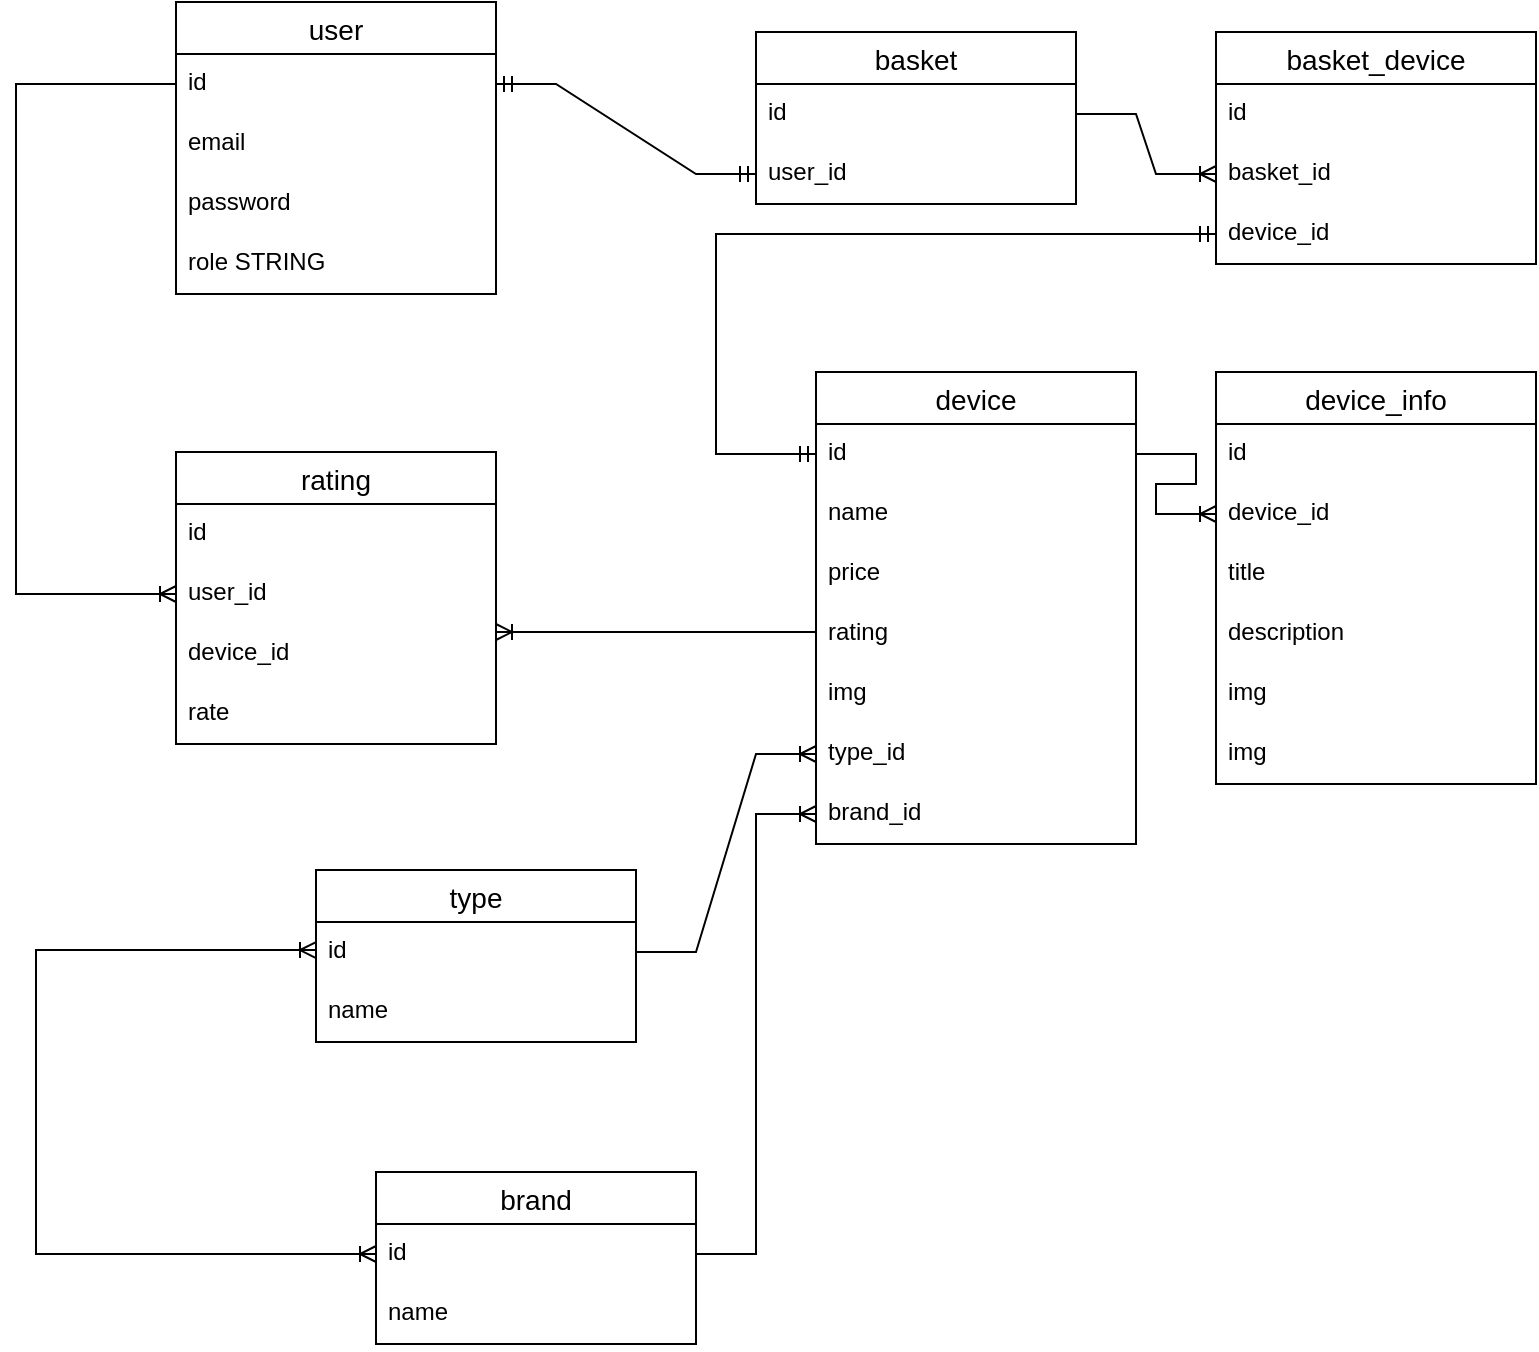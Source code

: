 <mxfile version="21.1.7" type="github">
  <diagram name="Страница 1" id="XumWR5IVBEMeOW0FbxbN">
    <mxGraphModel dx="1434" dy="754" grid="1" gridSize="10" guides="1" tooltips="1" connect="1" arrows="1" fold="1" page="1" pageScale="1" pageWidth="827" pageHeight="1169" math="0" shadow="0">
      <root>
        <mxCell id="0" />
        <mxCell id="1" parent="0" />
        <mxCell id="loWl8rOs_-9zTzIXQ7QG-1" value="user" style="swimlane;fontStyle=0;childLayout=stackLayout;horizontal=1;startSize=26;horizontalStack=0;resizeParent=1;resizeParentMax=0;resizeLast=0;collapsible=1;marginBottom=0;align=center;fontSize=14;" parent="1" vertex="1">
          <mxGeometry x="120" y="35" width="160" height="146" as="geometry" />
        </mxCell>
        <mxCell id="loWl8rOs_-9zTzIXQ7QG-2" value="id" style="text;strokeColor=none;fillColor=none;spacingLeft=4;spacingRight=4;overflow=hidden;rotatable=0;points=[[0,0.5],[1,0.5]];portConstraint=eastwest;fontSize=12;whiteSpace=wrap;html=1;" parent="loWl8rOs_-9zTzIXQ7QG-1" vertex="1">
          <mxGeometry y="26" width="160" height="30" as="geometry" />
        </mxCell>
        <mxCell id="loWl8rOs_-9zTzIXQ7QG-3" value="email" style="text;strokeColor=none;fillColor=none;spacingLeft=4;spacingRight=4;overflow=hidden;rotatable=0;points=[[0,0.5],[1,0.5]];portConstraint=eastwest;fontSize=12;whiteSpace=wrap;html=1;" parent="loWl8rOs_-9zTzIXQ7QG-1" vertex="1">
          <mxGeometry y="56" width="160" height="30" as="geometry" />
        </mxCell>
        <mxCell id="loWl8rOs_-9zTzIXQ7QG-4" value="password" style="text;strokeColor=none;fillColor=none;spacingLeft=4;spacingRight=4;overflow=hidden;rotatable=0;points=[[0,0.5],[1,0.5]];portConstraint=eastwest;fontSize=12;whiteSpace=wrap;html=1;" parent="loWl8rOs_-9zTzIXQ7QG-1" vertex="1">
          <mxGeometry y="86" width="160" height="30" as="geometry" />
        </mxCell>
        <mxCell id="loWl8rOs_-9zTzIXQ7QG-5" value="role STRING" style="text;strokeColor=none;fillColor=none;spacingLeft=4;spacingRight=4;overflow=hidden;rotatable=0;points=[[0,0.5],[1,0.5]];portConstraint=eastwest;fontSize=12;whiteSpace=wrap;html=1;" parent="loWl8rOs_-9zTzIXQ7QG-1" vertex="1">
          <mxGeometry y="116" width="160" height="30" as="geometry" />
        </mxCell>
        <mxCell id="loWl8rOs_-9zTzIXQ7QG-6" value="basket" style="swimlane;fontStyle=0;childLayout=stackLayout;horizontal=1;startSize=26;horizontalStack=0;resizeParent=1;resizeParentMax=0;resizeLast=0;collapsible=1;marginBottom=0;align=center;fontSize=14;" parent="1" vertex="1">
          <mxGeometry x="410" y="50" width="160" height="86" as="geometry" />
        </mxCell>
        <mxCell id="loWl8rOs_-9zTzIXQ7QG-7" value="id" style="text;strokeColor=none;fillColor=none;spacingLeft=4;spacingRight=4;overflow=hidden;rotatable=0;points=[[0,0.5],[1,0.5]];portConstraint=eastwest;fontSize=12;whiteSpace=wrap;html=1;" parent="loWl8rOs_-9zTzIXQ7QG-6" vertex="1">
          <mxGeometry y="26" width="160" height="30" as="geometry" />
        </mxCell>
        <mxCell id="loWl8rOs_-9zTzIXQ7QG-8" value="user_id" style="text;strokeColor=none;fillColor=none;spacingLeft=4;spacingRight=4;overflow=hidden;rotatable=0;points=[[0,0.5],[1,0.5]];portConstraint=eastwest;fontSize=12;whiteSpace=wrap;html=1;" parent="loWl8rOs_-9zTzIXQ7QG-6" vertex="1">
          <mxGeometry y="56" width="160" height="30" as="geometry" />
        </mxCell>
        <mxCell id="loWl8rOs_-9zTzIXQ7QG-11" value="" style="edgeStyle=entityRelationEdgeStyle;fontSize=12;html=1;endArrow=ERmandOne;startArrow=ERmandOne;rounded=0;entryX=0;entryY=0.5;entryDx=0;entryDy=0;" parent="1" source="loWl8rOs_-9zTzIXQ7QG-2" target="loWl8rOs_-9zTzIXQ7QG-8" edge="1">
          <mxGeometry width="100" height="100" relative="1" as="geometry">
            <mxPoint x="120" y="510" as="sourcePoint" />
            <mxPoint x="220" y="410" as="targetPoint" />
          </mxGeometry>
        </mxCell>
        <mxCell id="loWl8rOs_-9zTzIXQ7QG-12" value="device" style="swimlane;fontStyle=0;childLayout=stackLayout;horizontal=1;startSize=26;horizontalStack=0;resizeParent=1;resizeParentMax=0;resizeLast=0;collapsible=1;marginBottom=0;align=center;fontSize=14;" parent="1" vertex="1">
          <mxGeometry x="440" y="220" width="160" height="236" as="geometry" />
        </mxCell>
        <mxCell id="loWl8rOs_-9zTzIXQ7QG-13" value="id" style="text;strokeColor=none;fillColor=none;spacingLeft=4;spacingRight=4;overflow=hidden;rotatable=0;points=[[0,0.5],[1,0.5]];portConstraint=eastwest;fontSize=12;whiteSpace=wrap;html=1;" parent="loWl8rOs_-9zTzIXQ7QG-12" vertex="1">
          <mxGeometry y="26" width="160" height="30" as="geometry" />
        </mxCell>
        <mxCell id="loWl8rOs_-9zTzIXQ7QG-14" value="name" style="text;strokeColor=none;fillColor=none;spacingLeft=4;spacingRight=4;overflow=hidden;rotatable=0;points=[[0,0.5],[1,0.5]];portConstraint=eastwest;fontSize=12;whiteSpace=wrap;html=1;" parent="loWl8rOs_-9zTzIXQ7QG-12" vertex="1">
          <mxGeometry y="56" width="160" height="30" as="geometry" />
        </mxCell>
        <mxCell id="loWl8rOs_-9zTzIXQ7QG-15" value="price" style="text;strokeColor=none;fillColor=none;spacingLeft=4;spacingRight=4;overflow=hidden;rotatable=0;points=[[0,0.5],[1,0.5]];portConstraint=eastwest;fontSize=12;whiteSpace=wrap;html=1;" parent="loWl8rOs_-9zTzIXQ7QG-12" vertex="1">
          <mxGeometry y="86" width="160" height="30" as="geometry" />
        </mxCell>
        <mxCell id="loWl8rOs_-9zTzIXQ7QG-17" value="&lt;div&gt;rating&lt;/div&gt;" style="text;strokeColor=none;fillColor=none;spacingLeft=4;spacingRight=4;overflow=hidden;rotatable=0;points=[[0,0.5],[1,0.5]];portConstraint=eastwest;fontSize=12;whiteSpace=wrap;html=1;" parent="loWl8rOs_-9zTzIXQ7QG-12" vertex="1">
          <mxGeometry y="116" width="160" height="30" as="geometry" />
        </mxCell>
        <mxCell id="loWl8rOs_-9zTzIXQ7QG-18" value="img" style="text;strokeColor=none;fillColor=none;spacingLeft=4;spacingRight=4;overflow=hidden;rotatable=0;points=[[0,0.5],[1,0.5]];portConstraint=eastwest;fontSize=12;whiteSpace=wrap;html=1;" parent="loWl8rOs_-9zTzIXQ7QG-12" vertex="1">
          <mxGeometry y="146" width="160" height="30" as="geometry" />
        </mxCell>
        <mxCell id="loWl8rOs_-9zTzIXQ7QG-27" value="type_id" style="text;strokeColor=none;fillColor=none;spacingLeft=4;spacingRight=4;overflow=hidden;rotatable=0;points=[[0,0.5],[1,0.5]];portConstraint=eastwest;fontSize=12;whiteSpace=wrap;html=1;" parent="loWl8rOs_-9zTzIXQ7QG-12" vertex="1">
          <mxGeometry y="176" width="160" height="30" as="geometry" />
        </mxCell>
        <mxCell id="loWl8rOs_-9zTzIXQ7QG-16" value="brand_id" style="text;strokeColor=none;fillColor=none;spacingLeft=4;spacingRight=4;overflow=hidden;rotatable=0;points=[[0,0.5],[1,0.5]];portConstraint=eastwest;fontSize=12;whiteSpace=wrap;html=1;" parent="loWl8rOs_-9zTzIXQ7QG-12" vertex="1">
          <mxGeometry y="206" width="160" height="30" as="geometry" />
        </mxCell>
        <mxCell id="loWl8rOs_-9zTzIXQ7QG-19" value="device_info" style="swimlane;fontStyle=0;childLayout=stackLayout;horizontal=1;startSize=26;horizontalStack=0;resizeParent=1;resizeParentMax=0;resizeLast=0;collapsible=1;marginBottom=0;align=center;fontSize=14;" parent="1" vertex="1">
          <mxGeometry x="640" y="220" width="160" height="206" as="geometry" />
        </mxCell>
        <mxCell id="loWl8rOs_-9zTzIXQ7QG-20" value="id" style="text;strokeColor=none;fillColor=none;spacingLeft=4;spacingRight=4;overflow=hidden;rotatable=0;points=[[0,0.5],[1,0.5]];portConstraint=eastwest;fontSize=12;whiteSpace=wrap;html=1;" parent="loWl8rOs_-9zTzIXQ7QG-19" vertex="1">
          <mxGeometry y="26" width="160" height="30" as="geometry" />
        </mxCell>
        <mxCell id="loWl8rOs_-9zTzIXQ7QG-21" value="device_id" style="text;strokeColor=none;fillColor=none;spacingLeft=4;spacingRight=4;overflow=hidden;rotatable=0;points=[[0,0.5],[1,0.5]];portConstraint=eastwest;fontSize=12;whiteSpace=wrap;html=1;" parent="loWl8rOs_-9zTzIXQ7QG-19" vertex="1">
          <mxGeometry y="56" width="160" height="30" as="geometry" />
        </mxCell>
        <mxCell id="loWl8rOs_-9zTzIXQ7QG-22" value="title" style="text;strokeColor=none;fillColor=none;spacingLeft=4;spacingRight=4;overflow=hidden;rotatable=0;points=[[0,0.5],[1,0.5]];portConstraint=eastwest;fontSize=12;whiteSpace=wrap;html=1;" parent="loWl8rOs_-9zTzIXQ7QG-19" vertex="1">
          <mxGeometry y="86" width="160" height="30" as="geometry" />
        </mxCell>
        <mxCell id="loWl8rOs_-9zTzIXQ7QG-23" value="description" style="text;strokeColor=none;fillColor=none;spacingLeft=4;spacingRight=4;overflow=hidden;rotatable=0;points=[[0,0.5],[1,0.5]];portConstraint=eastwest;fontSize=12;whiteSpace=wrap;html=1;" parent="loWl8rOs_-9zTzIXQ7QG-19" vertex="1">
          <mxGeometry y="116" width="160" height="30" as="geometry" />
        </mxCell>
        <mxCell id="loWl8rOs_-9zTzIXQ7QG-24" value="img" style="text;strokeColor=none;fillColor=none;spacingLeft=4;spacingRight=4;overflow=hidden;rotatable=0;points=[[0,0.5],[1,0.5]];portConstraint=eastwest;fontSize=12;whiteSpace=wrap;html=1;" parent="loWl8rOs_-9zTzIXQ7QG-19" vertex="1">
          <mxGeometry y="146" width="160" height="30" as="geometry" />
        </mxCell>
        <mxCell id="loWl8rOs_-9zTzIXQ7QG-25" value="img" style="text;strokeColor=none;fillColor=none;spacingLeft=4;spacingRight=4;overflow=hidden;rotatable=0;points=[[0,0.5],[1,0.5]];portConstraint=eastwest;fontSize=12;whiteSpace=wrap;html=1;" parent="loWl8rOs_-9zTzIXQ7QG-19" vertex="1">
          <mxGeometry y="176" width="160" height="30" as="geometry" />
        </mxCell>
        <mxCell id="loWl8rOs_-9zTzIXQ7QG-28" value="type" style="swimlane;fontStyle=0;childLayout=stackLayout;horizontal=1;startSize=26;horizontalStack=0;resizeParent=1;resizeParentMax=0;resizeLast=0;collapsible=1;marginBottom=0;align=center;fontSize=14;" parent="1" vertex="1">
          <mxGeometry x="190" y="469" width="160" height="86" as="geometry" />
        </mxCell>
        <mxCell id="loWl8rOs_-9zTzIXQ7QG-29" value="id" style="text;strokeColor=none;fillColor=none;spacingLeft=4;spacingRight=4;overflow=hidden;rotatable=0;points=[[0,0.5],[1,0.5]];portConstraint=eastwest;fontSize=12;whiteSpace=wrap;html=1;" parent="loWl8rOs_-9zTzIXQ7QG-28" vertex="1">
          <mxGeometry y="26" width="160" height="30" as="geometry" />
        </mxCell>
        <mxCell id="loWl8rOs_-9zTzIXQ7QG-47" value="name" style="text;strokeColor=none;fillColor=none;spacingLeft=4;spacingRight=4;overflow=hidden;rotatable=0;points=[[0,0.5],[1,0.5]];portConstraint=eastwest;fontSize=12;whiteSpace=wrap;html=1;" parent="loWl8rOs_-9zTzIXQ7QG-28" vertex="1">
          <mxGeometry y="56" width="160" height="30" as="geometry" />
        </mxCell>
        <mxCell id="loWl8rOs_-9zTzIXQ7QG-32" value="brand" style="swimlane;fontStyle=0;childLayout=stackLayout;horizontal=1;startSize=26;horizontalStack=0;resizeParent=1;resizeParentMax=0;resizeLast=0;collapsible=1;marginBottom=0;align=center;fontSize=14;" parent="1" vertex="1">
          <mxGeometry x="220" y="620" width="160" height="86" as="geometry" />
        </mxCell>
        <mxCell id="loWl8rOs_-9zTzIXQ7QG-33" value="id" style="text;strokeColor=none;fillColor=none;spacingLeft=4;spacingRight=4;overflow=hidden;rotatable=0;points=[[0,0.5],[1,0.5]];portConstraint=eastwest;fontSize=12;whiteSpace=wrap;html=1;" parent="loWl8rOs_-9zTzIXQ7QG-32" vertex="1">
          <mxGeometry y="26" width="160" height="30" as="geometry" />
        </mxCell>
        <mxCell id="loWl8rOs_-9zTzIXQ7QG-34" value="name" style="text;strokeColor=none;fillColor=none;spacingLeft=4;spacingRight=4;overflow=hidden;rotatable=0;points=[[0,0.5],[1,0.5]];portConstraint=eastwest;fontSize=12;whiteSpace=wrap;html=1;" parent="loWl8rOs_-9zTzIXQ7QG-32" vertex="1">
          <mxGeometry y="56" width="160" height="30" as="geometry" />
        </mxCell>
        <mxCell id="loWl8rOs_-9zTzIXQ7QG-36" value="" style="edgeStyle=entityRelationEdgeStyle;fontSize=12;html=1;endArrow=ERoneToMany;rounded=0;exitX=1;exitY=0.5;exitDx=0;exitDy=0;entryX=0;entryY=0.5;entryDx=0;entryDy=0;" parent="1" source="loWl8rOs_-9zTzIXQ7QG-29" target="loWl8rOs_-9zTzIXQ7QG-27" edge="1">
          <mxGeometry width="100" height="100" relative="1" as="geometry">
            <mxPoint x="280" y="530" as="sourcePoint" />
            <mxPoint x="380" y="430" as="targetPoint" />
          </mxGeometry>
        </mxCell>
        <mxCell id="loWl8rOs_-9zTzIXQ7QG-37" value="" style="edgeStyle=entityRelationEdgeStyle;fontSize=12;html=1;endArrow=ERoneToMany;rounded=0;exitX=1;exitY=0.5;exitDx=0;exitDy=0;entryX=0;entryY=0.5;entryDx=0;entryDy=0;" parent="1" source="loWl8rOs_-9zTzIXQ7QG-33" target="loWl8rOs_-9zTzIXQ7QG-16" edge="1">
          <mxGeometry width="100" height="100" relative="1" as="geometry">
            <mxPoint x="200" y="720" as="sourcePoint" />
            <mxPoint x="300" y="620" as="targetPoint" />
          </mxGeometry>
        </mxCell>
        <mxCell id="loWl8rOs_-9zTzIXQ7QG-38" value="" style="edgeStyle=elbowEdgeStyle;fontSize=12;html=1;endArrow=ERoneToMany;startArrow=ERoneToMany;rounded=0;entryX=0;entryY=0.5;entryDx=0;entryDy=0;exitX=0;exitY=0.467;exitDx=0;exitDy=0;exitPerimeter=0;elbow=vertical;" parent="1" source="loWl8rOs_-9zTzIXQ7QG-29" target="loWl8rOs_-9zTzIXQ7QG-33" edge="1">
          <mxGeometry width="100" height="100" relative="1" as="geometry">
            <mxPoint x="70" y="290" as="sourcePoint" />
            <mxPoint x="130" y="630" as="targetPoint" />
            <Array as="points">
              <mxPoint x="50" y="340" />
            </Array>
          </mxGeometry>
        </mxCell>
        <mxCell id="loWl8rOs_-9zTzIXQ7QG-39" value="" style="edgeStyle=entityRelationEdgeStyle;fontSize=12;html=1;endArrow=ERoneToMany;rounded=0;entryX=0;entryY=0.5;entryDx=0;entryDy=0;exitX=1;exitY=0.5;exitDx=0;exitDy=0;" parent="1" source="loWl8rOs_-9zTzIXQ7QG-13" target="loWl8rOs_-9zTzIXQ7QG-21" edge="1">
          <mxGeometry width="100" height="100" relative="1" as="geometry">
            <mxPoint x="510" y="540" as="sourcePoint" />
            <mxPoint x="610" y="440" as="targetPoint" />
          </mxGeometry>
        </mxCell>
        <mxCell id="loWl8rOs_-9zTzIXQ7QG-41" value="basket_device" style="swimlane;fontStyle=0;childLayout=stackLayout;horizontal=1;startSize=26;horizontalStack=0;resizeParent=1;resizeParentMax=0;resizeLast=0;collapsible=1;marginBottom=0;align=center;fontSize=14;" parent="1" vertex="1">
          <mxGeometry x="640" y="50" width="160" height="116" as="geometry" />
        </mxCell>
        <mxCell id="loWl8rOs_-9zTzIXQ7QG-42" value="id" style="text;strokeColor=none;fillColor=none;spacingLeft=4;spacingRight=4;overflow=hidden;rotatable=0;points=[[0,0.5],[1,0.5]];portConstraint=eastwest;fontSize=12;whiteSpace=wrap;html=1;" parent="loWl8rOs_-9zTzIXQ7QG-41" vertex="1">
          <mxGeometry y="26" width="160" height="30" as="geometry" />
        </mxCell>
        <mxCell id="loWl8rOs_-9zTzIXQ7QG-43" value="basket_id" style="text;strokeColor=none;fillColor=none;spacingLeft=4;spacingRight=4;overflow=hidden;rotatable=0;points=[[0,0.5],[1,0.5]];portConstraint=eastwest;fontSize=12;whiteSpace=wrap;html=1;" parent="loWl8rOs_-9zTzIXQ7QG-41" vertex="1">
          <mxGeometry y="56" width="160" height="30" as="geometry" />
        </mxCell>
        <mxCell id="loWl8rOs_-9zTzIXQ7QG-44" value="device_id" style="text;strokeColor=none;fillColor=none;spacingLeft=4;spacingRight=4;overflow=hidden;rotatable=0;points=[[0,0.5],[1,0.5]];portConstraint=eastwest;fontSize=12;whiteSpace=wrap;html=1;" parent="loWl8rOs_-9zTzIXQ7QG-41" vertex="1">
          <mxGeometry y="86" width="160" height="30" as="geometry" />
        </mxCell>
        <mxCell id="loWl8rOs_-9zTzIXQ7QG-45" value="" style="edgeStyle=entityRelationEdgeStyle;fontSize=12;html=1;endArrow=ERoneToMany;rounded=0;entryX=0;entryY=0.5;entryDx=0;entryDy=0;" parent="1" source="loWl8rOs_-9zTzIXQ7QG-7" target="loWl8rOs_-9zTzIXQ7QG-43" edge="1">
          <mxGeometry width="100" height="100" relative="1" as="geometry">
            <mxPoint x="230" y="380" as="sourcePoint" />
            <mxPoint x="330" y="280" as="targetPoint" />
          </mxGeometry>
        </mxCell>
        <mxCell id="loWl8rOs_-9zTzIXQ7QG-46" value="" style="edgeStyle=elbowEdgeStyle;fontSize=12;html=1;endArrow=ERmandOne;startArrow=ERmandOne;rounded=0;entryX=0;entryY=0.5;entryDx=0;entryDy=0;exitX=0;exitY=0.5;exitDx=0;exitDy=0;" parent="1" source="loWl8rOs_-9zTzIXQ7QG-13" target="loWl8rOs_-9zTzIXQ7QG-44" edge="1">
          <mxGeometry width="100" height="100" relative="1" as="geometry">
            <mxPoint x="260" y="350" as="sourcePoint" />
            <mxPoint x="360" y="250" as="targetPoint" />
            <Array as="points">
              <mxPoint x="390" y="200" />
            </Array>
          </mxGeometry>
        </mxCell>
        <mxCell id="loWl8rOs_-9zTzIXQ7QG-48" value="rating" style="swimlane;fontStyle=0;childLayout=stackLayout;horizontal=1;startSize=26;horizontalStack=0;resizeParent=1;resizeParentMax=0;resizeLast=0;collapsible=1;marginBottom=0;align=center;fontSize=14;" parent="1" vertex="1">
          <mxGeometry x="120" y="260" width="160" height="146" as="geometry" />
        </mxCell>
        <mxCell id="loWl8rOs_-9zTzIXQ7QG-49" value="id" style="text;strokeColor=none;fillColor=none;spacingLeft=4;spacingRight=4;overflow=hidden;rotatable=0;points=[[0,0.5],[1,0.5]];portConstraint=eastwest;fontSize=12;whiteSpace=wrap;html=1;" parent="loWl8rOs_-9zTzIXQ7QG-48" vertex="1">
          <mxGeometry y="26" width="160" height="30" as="geometry" />
        </mxCell>
        <mxCell id="loWl8rOs_-9zTzIXQ7QG-50" value="user_id" style="text;strokeColor=none;fillColor=none;spacingLeft=4;spacingRight=4;overflow=hidden;rotatable=0;points=[[0,0.5],[1,0.5]];portConstraint=eastwest;fontSize=12;whiteSpace=wrap;html=1;" parent="loWl8rOs_-9zTzIXQ7QG-48" vertex="1">
          <mxGeometry y="56" width="160" height="30" as="geometry" />
        </mxCell>
        <mxCell id="loWl8rOs_-9zTzIXQ7QG-52" value="device_id" style="text;strokeColor=none;fillColor=none;spacingLeft=4;spacingRight=4;overflow=hidden;rotatable=0;points=[[0,0.5],[1,0.5]];portConstraint=eastwest;fontSize=12;whiteSpace=wrap;html=1;" parent="loWl8rOs_-9zTzIXQ7QG-48" vertex="1">
          <mxGeometry y="86" width="160" height="30" as="geometry" />
        </mxCell>
        <mxCell id="loWl8rOs_-9zTzIXQ7QG-51" value="rate" style="text;strokeColor=none;fillColor=none;spacingLeft=4;spacingRight=4;overflow=hidden;rotatable=0;points=[[0,0.5],[1,0.5]];portConstraint=eastwest;fontSize=12;whiteSpace=wrap;html=1;" parent="loWl8rOs_-9zTzIXQ7QG-48" vertex="1">
          <mxGeometry y="116" width="160" height="30" as="geometry" />
        </mxCell>
        <mxCell id="loWl8rOs_-9zTzIXQ7QG-53" value="" style="edgeStyle=elbowEdgeStyle;fontSize=12;html=1;endArrow=ERoneToMany;rounded=0;entryX=0;entryY=0.5;entryDx=0;entryDy=0;exitX=0;exitY=0.5;exitDx=0;exitDy=0;" parent="1" source="loWl8rOs_-9zTzIXQ7QG-2" target="loWl8rOs_-9zTzIXQ7QG-50" edge="1">
          <mxGeometry width="100" height="100" relative="1" as="geometry">
            <mxPoint x="510" y="450" as="sourcePoint" />
            <mxPoint x="610" y="350" as="targetPoint" />
            <Array as="points">
              <mxPoint x="40" y="200" />
            </Array>
          </mxGeometry>
        </mxCell>
        <mxCell id="loWl8rOs_-9zTzIXQ7QG-55" value="" style="edgeStyle=elbowEdgeStyle;fontSize=12;html=1;endArrow=ERoneToMany;rounded=0;elbow=vertical;" parent="1" target="loWl8rOs_-9zTzIXQ7QG-52" edge="1">
          <mxGeometry width="100" height="100" relative="1" as="geometry">
            <mxPoint x="440" y="350" as="sourcePoint" />
            <mxPoint x="350" y="320" as="targetPoint" />
          </mxGeometry>
        </mxCell>
      </root>
    </mxGraphModel>
  </diagram>
</mxfile>
